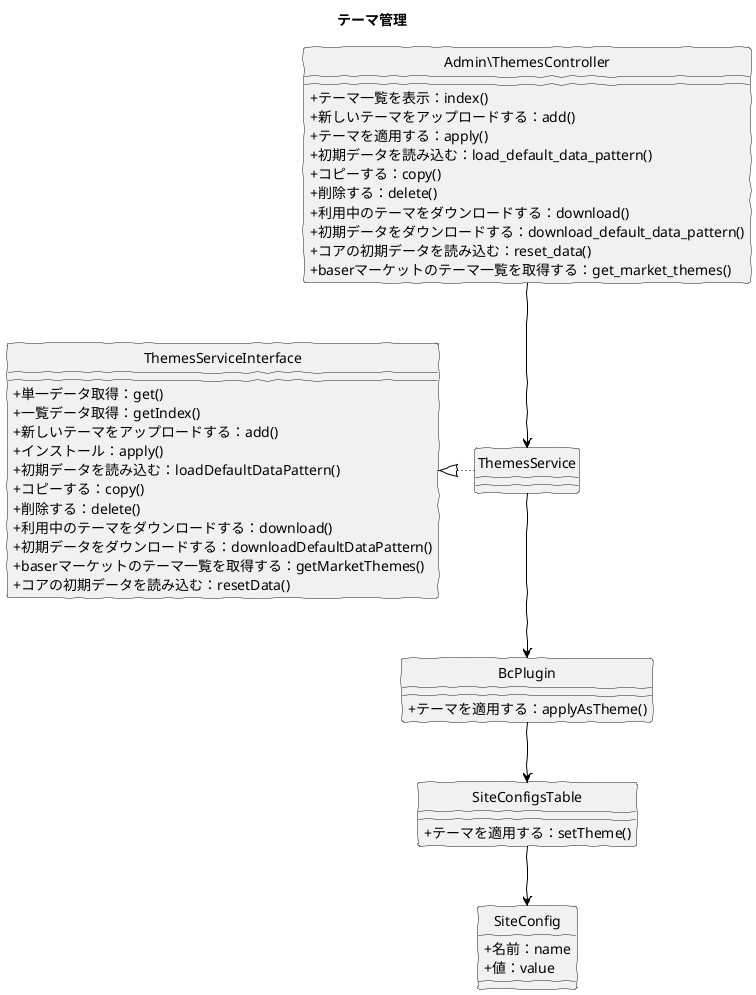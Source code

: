 @startuml
skinparam handwritten true
skinparam backgroundColor white
hide circle
skinparam classAttributeIconSize 0

title テーマ管理

class Admin\ThemesController {
  + テーマ一覧を表示：index()
  + 新しいテーマをアップロードする：add()
  + テーマを適用する：apply()
  + 初期データを読み込む：load_default_data_pattern()
  + コピーする：copy()
  + 削除する：delete()
  + 利用中のテーマをダウンロードする：download()
  + 初期データをダウンロードする：download_default_data_pattern()
  + コアの初期データを読み込む：reset_data()
  + baserマーケットのテーマ一覧を取得する：get_market_themes()
}

class ThemesService {
}

class ThemesServiceInterface {
  + 単一データ取得：get()
  + 一覧データ取得：getIndex()
	+ 新しいテーマをアップロードする：add()
  + インストール：apply()
	+ 初期データを読み込む：loadDefaultDataPattern()
	+ コピーする：copy()
  + 削除する：delete()
  + 利用中のテーマをダウンロードする：download()
  + 初期データをダウンロードする：downloadDefaultDataPattern()
  + baserマーケットのテーマ一覧を取得する：getMarketThemes()
  + コアの初期データを読み込む：resetData()
}

class BcPlugin {
	+ テーマを適用する：applyAsTheme()
}

class SiteConfigsTable {
  + テーマを適用する：setTheme()
}

class SiteConfig {
	+ 名前：name
	+ 値：value
}

Admin\ThemesController -down[#Black]-> ThemesService
ThemesService -down[#Black]-> BcPlugin
BcPlugin -down[#Black]-> SiteConfigsTable
ThemesService -left[dotted,#Black]-|> ThemesServiceInterface
SiteConfigsTable -down[#Black]-> SiteConfig

@enduml
